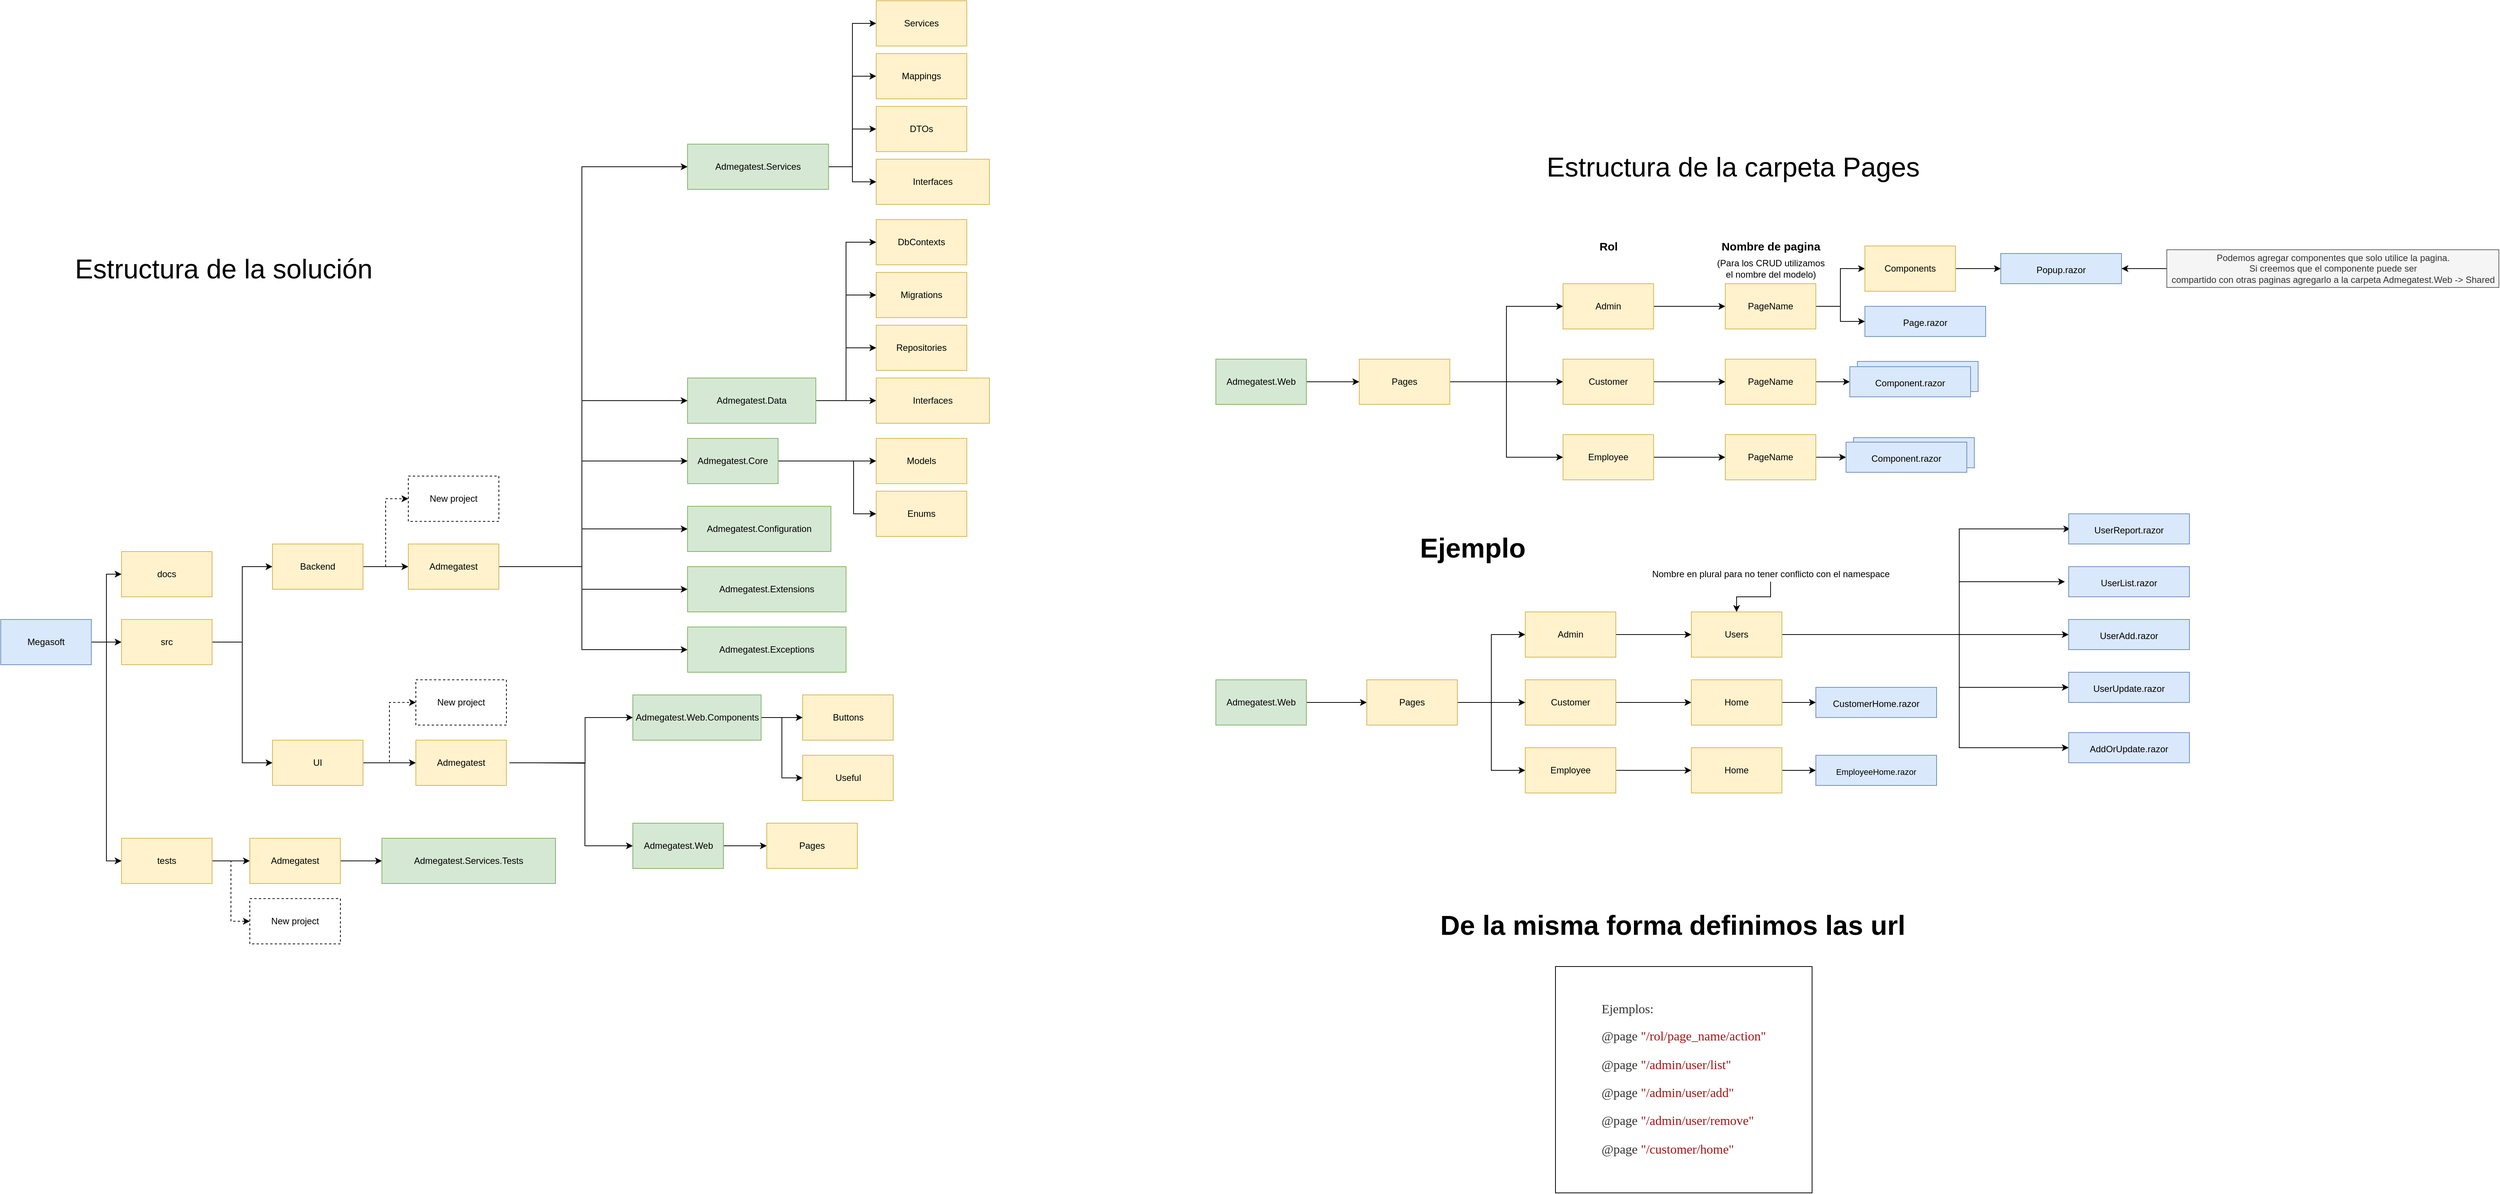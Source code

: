 <mxfile version="16.1.2" type="device"><diagram id="PDCmfziCpAZ-koUjeLh8" name="Page-1"><mxGraphModel dx="1185" dy="-1079" grid="1" gridSize="10" guides="1" tooltips="1" connect="1" arrows="1" fold="1" page="1" pageScale="1" pageWidth="1600" pageHeight="900" math="0" shadow="0"><root><mxCell id="0"/><mxCell id="1" parent="0"/><mxCell id="GVsbk1AVh363MtO-elIE-5" value="&lt;font style=&quot;font-size: 12px&quot;&gt;Popup.razor&lt;/font&gt;" style="whiteSpace=wrap;html=1;fontSize=15;fillColor=#dae8fc;strokeColor=#6c8ebf;" parent="1" vertex="1"><mxGeometry x="3720" y="3015" width="160" height="40" as="geometry"/></mxCell><mxCell id="GVsbk1AVh363MtO-elIE-6" value="&lt;font style=&quot;font-size: 12px&quot;&gt;Page.razor&lt;/font&gt;" style="whiteSpace=wrap;html=1;fontSize=15;fillColor=#dae8fc;strokeColor=#6c8ebf;" parent="1" vertex="1"><mxGeometry x="3540" y="3085" width="160" height="40" as="geometry"/></mxCell><mxCell id="swfH_vW_m71U7Ki1Hbsm-206" style="edgeStyle=orthogonalEdgeStyle;rounded=0;orthogonalLoop=1;jettySize=auto;html=1;" parent="1" source="swfH_vW_m71U7Ki1Hbsm-158" target="swfH_vW_m71U7Ki1Hbsm-205" edge="1"><mxGeometry relative="1" as="geometry"/></mxCell><mxCell id="swfH_vW_m71U7Ki1Hbsm-219" style="edgeStyle=orthogonalEdgeStyle;rounded=0;orthogonalLoop=1;jettySize=auto;html=1;entryX=0;entryY=0.5;entryDx=0;entryDy=0;dashed=1;" parent="1" source="swfH_vW_m71U7Ki1Hbsm-158" target="swfH_vW_m71U7Ki1Hbsm-216" edge="1"><mxGeometry relative="1" as="geometry"/></mxCell><mxCell id="swfH_vW_m71U7Ki1Hbsm-158" value="UI" style="whiteSpace=wrap;html=1;fillColor=#fff2cc;strokeColor=#d6b656;" parent="1" vertex="1"><mxGeometry x="1430" y="3660" width="120" height="60" as="geometry"/></mxCell><mxCell id="swfH_vW_m71U7Ki1Hbsm-159" value="Admegatest.Extensions" style="whiteSpace=wrap;html=1;fillColor=#d5e8d4;strokeColor=#82b366;" parent="1" vertex="1"><mxGeometry x="1980" y="3430" width="210" height="60" as="geometry"/></mxCell><mxCell id="swfH_vW_m71U7Ki1Hbsm-210" style="edgeStyle=orthogonalEdgeStyle;rounded=0;orthogonalLoop=1;jettySize=auto;html=1;entryX=0;entryY=0.5;entryDx=0;entryDy=0;" parent="1" source="swfH_vW_m71U7Ki1Hbsm-161" target="swfH_vW_m71U7Ki1Hbsm-209" edge="1"><mxGeometry relative="1" as="geometry"/></mxCell><mxCell id="swfH_vW_m71U7Ki1Hbsm-220" style="edgeStyle=orthogonalEdgeStyle;rounded=0;orthogonalLoop=1;jettySize=auto;html=1;entryX=0;entryY=0.5;entryDx=0;entryDy=0;dashed=1;" parent="1" source="swfH_vW_m71U7Ki1Hbsm-161" target="swfH_vW_m71U7Ki1Hbsm-217" edge="1"><mxGeometry relative="1" as="geometry"/></mxCell><mxCell id="swfH_vW_m71U7Ki1Hbsm-161" value="tests" style="whiteSpace=wrap;html=1;fillColor=#fff2cc;strokeColor=#d6b656;" parent="1" vertex="1"><mxGeometry x="1230" y="3790" width="120" height="60" as="geometry"/></mxCell><mxCell id="swfH_vW_m71U7Ki1Hbsm-162" value="docs" style="whiteSpace=wrap;html=1;fillColor=#fff2cc;strokeColor=#d6b656;" parent="1" vertex="1"><mxGeometry x="1230" y="3410" width="120" height="60" as="geometry"/></mxCell><mxCell id="swfH_vW_m71U7Ki1Hbsm-163" style="edgeStyle=orthogonalEdgeStyle;rounded=0;orthogonalLoop=1;jettySize=auto;html=1;entryX=0;entryY=0.5;entryDx=0;entryDy=0;" parent="1" source="swfH_vW_m71U7Ki1Hbsm-165" target="swfH_vW_m71U7Ki1Hbsm-193" edge="1"><mxGeometry relative="1" as="geometry"/></mxCell><mxCell id="swfH_vW_m71U7Ki1Hbsm-164" style="edgeStyle=orthogonalEdgeStyle;rounded=0;orthogonalLoop=1;jettySize=auto;html=1;entryX=0;entryY=0.5;entryDx=0;entryDy=0;" parent="1" source="swfH_vW_m71U7Ki1Hbsm-165" target="swfH_vW_m71U7Ki1Hbsm-194" edge="1"><mxGeometry relative="1" as="geometry"><Array as="points"><mxPoint x="2200" y="3290"/><mxPoint x="2200" y="3360"/></Array></mxGeometry></mxCell><mxCell id="swfH_vW_m71U7Ki1Hbsm-165" value="Admegatest.Core" style="whiteSpace=wrap;html=1;fillColor=#d5e8d4;strokeColor=#82b366;" parent="1" vertex="1"><mxGeometry x="1980" y="3260" width="120" height="60" as="geometry"/></mxCell><mxCell id="swfH_vW_m71U7Ki1Hbsm-166" value="Admegatest.Services.Tests" style="whiteSpace=wrap;html=1;fillColor=#d5e8d4;strokeColor=#82b366;" parent="1" vertex="1"><mxGeometry x="1575" y="3790" width="230" height="60" as="geometry"/></mxCell><mxCell id="GVsbk1AVh363MtO-elIE-30" style="edgeStyle=orthogonalEdgeStyle;rounded=0;orthogonalLoop=1;jettySize=auto;html=1;entryX=0;entryY=0.5;entryDx=0;entryDy=0;fontSize=12;" parent="1" source="swfH_vW_m71U7Ki1Hbsm-167" target="GVsbk1AVh363MtO-elIE-29" edge="1"><mxGeometry relative="1" as="geometry"/></mxCell><mxCell id="swfH_vW_m71U7Ki1Hbsm-167" value="Admegatest.Web" style="whiteSpace=wrap;html=1;labelBackgroundColor=none;fillColor=#d5e8d4;strokeColor=#82b366;" parent="1" vertex="1"><mxGeometry x="1907.5" y="3770" width="120" height="60" as="geometry"/></mxCell><mxCell id="swfH_vW_m71U7Ki1Hbsm-168" style="edgeStyle=orthogonalEdgeStyle;rounded=0;orthogonalLoop=1;jettySize=auto;html=1;entryX=0;entryY=0.5;entryDx=0;entryDy=0;" parent="1" source="swfH_vW_m71U7Ki1Hbsm-172" target="swfH_vW_m71U7Ki1Hbsm-174" edge="1"><mxGeometry relative="1" as="geometry"/></mxCell><mxCell id="swfH_vW_m71U7Ki1Hbsm-169" style="edgeStyle=orthogonalEdgeStyle;rounded=0;orthogonalLoop=1;jettySize=auto;html=1;entryX=0;entryY=0.5;entryDx=0;entryDy=0;" parent="1" source="swfH_vW_m71U7Ki1Hbsm-172" target="swfH_vW_m71U7Ki1Hbsm-191" edge="1"><mxGeometry relative="1" as="geometry"/></mxCell><mxCell id="swfH_vW_m71U7Ki1Hbsm-170" style="edgeStyle=orthogonalEdgeStyle;rounded=0;orthogonalLoop=1;jettySize=auto;html=1;entryX=0;entryY=0.5;entryDx=0;entryDy=0;" parent="1" source="swfH_vW_m71U7Ki1Hbsm-172" target="swfH_vW_m71U7Ki1Hbsm-192" edge="1"><mxGeometry relative="1" as="geometry"/></mxCell><mxCell id="swfH_vW_m71U7Ki1Hbsm-171" style="edgeStyle=orthogonalEdgeStyle;rounded=0;orthogonalLoop=1;jettySize=auto;html=1;entryX=0;entryY=0.5;entryDx=0;entryDy=0;" parent="1" source="swfH_vW_m71U7Ki1Hbsm-172" target="swfH_vW_m71U7Ki1Hbsm-173" edge="1"><mxGeometry relative="1" as="geometry"/></mxCell><mxCell id="swfH_vW_m71U7Ki1Hbsm-172" value="Admegatest.Services" style="whiteSpace=wrap;html=1;fillColor=#d5e8d4;strokeColor=#82b366;" parent="1" vertex="1"><mxGeometry x="1980" y="2870" width="186.87" height="60" as="geometry"/></mxCell><mxCell id="swfH_vW_m71U7Ki1Hbsm-173" value="Services" style="whiteSpace=wrap;html=1;labelBackgroundColor=none;fillColor=#fff2cc;strokeColor=#d6b656;" parent="1" vertex="1"><mxGeometry x="2230" y="2680" width="120" height="60" as="geometry"/></mxCell><mxCell id="swfH_vW_m71U7Ki1Hbsm-174" value="Interfaces" style="whiteSpace=wrap;html=1;labelBackgroundColor=none;fillColor=#fff2cc;strokeColor=#d6b656;" parent="1" vertex="1"><mxGeometry x="2230" y="2890" width="150" height="60" as="geometry"/></mxCell><mxCell id="swfH_vW_m71U7Ki1Hbsm-175" style="edgeStyle=orthogonalEdgeStyle;rounded=0;orthogonalLoop=1;jettySize=auto;html=1;entryX=0;entryY=0.5;entryDx=0;entryDy=0;" parent="1" source="swfH_vW_m71U7Ki1Hbsm-179" target="swfH_vW_m71U7Ki1Hbsm-189" edge="1"><mxGeometry relative="1" as="geometry"/></mxCell><mxCell id="swfH_vW_m71U7Ki1Hbsm-176" style="edgeStyle=orthogonalEdgeStyle;rounded=0;orthogonalLoop=1;jettySize=auto;html=1;exitX=1;exitY=0.5;exitDx=0;exitDy=0;" parent="1" source="swfH_vW_m71U7Ki1Hbsm-179" target="swfH_vW_m71U7Ki1Hbsm-181" edge="1"><mxGeometry relative="1" as="geometry"/></mxCell><mxCell id="swfH_vW_m71U7Ki1Hbsm-177" style="edgeStyle=orthogonalEdgeStyle;rounded=0;orthogonalLoop=1;jettySize=auto;html=1;entryX=0;entryY=0.5;entryDx=0;entryDy=0;" parent="1" source="swfH_vW_m71U7Ki1Hbsm-179" target="swfH_vW_m71U7Ki1Hbsm-180" edge="1"><mxGeometry relative="1" as="geometry"><Array as="points"><mxPoint x="2190" y="3210"/><mxPoint x="2190" y="3140"/></Array></mxGeometry></mxCell><mxCell id="swfH_vW_m71U7Ki1Hbsm-178" style="edgeStyle=orthogonalEdgeStyle;rounded=0;orthogonalLoop=1;jettySize=auto;html=1;entryX=0;entryY=0.5;entryDx=0;entryDy=0;" parent="1" source="swfH_vW_m71U7Ki1Hbsm-179" target="swfH_vW_m71U7Ki1Hbsm-190" edge="1"><mxGeometry relative="1" as="geometry"/></mxCell><mxCell id="swfH_vW_m71U7Ki1Hbsm-179" value="Admegatest.Data" style="whiteSpace=wrap;html=1;fillColor=#d5e8d4;strokeColor=#82b366;" parent="1" vertex="1"><mxGeometry x="1980" y="3180" width="170" height="60" as="geometry"/></mxCell><mxCell id="swfH_vW_m71U7Ki1Hbsm-180" value="Repositories" style="whiteSpace=wrap;html=1;labelBackgroundColor=none;fillColor=#fff2cc;strokeColor=#d6b656;" parent="1" vertex="1"><mxGeometry x="2230" y="3110" width="120" height="60" as="geometry"/></mxCell><mxCell id="swfH_vW_m71U7Ki1Hbsm-181" value="Interfaces" style="whiteSpace=wrap;html=1;labelBackgroundColor=none;fillColor=#fff2cc;strokeColor=#d6b656;" parent="1" vertex="1"><mxGeometry x="2230" y="3180" width="150" height="60" as="geometry"/></mxCell><mxCell id="swfH_vW_m71U7Ki1Hbsm-182" style="edgeStyle=orthogonalEdgeStyle;rounded=0;orthogonalLoop=1;jettySize=auto;html=1;" parent="1" source="swfH_vW_m71U7Ki1Hbsm-185" target="swfH_vW_m71U7Ki1Hbsm-188" edge="1"><mxGeometry relative="1" as="geometry"/></mxCell><mxCell id="swfH_vW_m71U7Ki1Hbsm-183" style="edgeStyle=orthogonalEdgeStyle;rounded=0;orthogonalLoop=1;jettySize=auto;html=1;entryX=0;entryY=0.5;entryDx=0;entryDy=0;" parent="1" source="swfH_vW_m71U7Ki1Hbsm-185" target="swfH_vW_m71U7Ki1Hbsm-162" edge="1"><mxGeometry relative="1" as="geometry"/></mxCell><mxCell id="swfH_vW_m71U7Ki1Hbsm-184" style="edgeStyle=orthogonalEdgeStyle;rounded=0;orthogonalLoop=1;jettySize=auto;html=1;entryX=0;entryY=0.5;entryDx=0;entryDy=0;" parent="1" source="swfH_vW_m71U7Ki1Hbsm-185" target="swfH_vW_m71U7Ki1Hbsm-161" edge="1"><mxGeometry relative="1" as="geometry"/></mxCell><mxCell id="swfH_vW_m71U7Ki1Hbsm-185" value="Megasoft" style="whiteSpace=wrap;html=1;labelBackgroundColor=none;fillColor=#dae8fc;strokeColor=#6c8ebf;" parent="1" vertex="1"><mxGeometry x="1070" y="3500" width="120" height="60" as="geometry"/></mxCell><mxCell id="swfH_vW_m71U7Ki1Hbsm-186" style="edgeStyle=orthogonalEdgeStyle;rounded=0;orthogonalLoop=1;jettySize=auto;html=1;entryX=0;entryY=0.5;entryDx=0;entryDy=0;" parent="1" source="swfH_vW_m71U7Ki1Hbsm-188" target="swfH_vW_m71U7Ki1Hbsm-158" edge="1"><mxGeometry relative="1" as="geometry"/></mxCell><mxCell id="swfH_vW_m71U7Ki1Hbsm-187" style="edgeStyle=orthogonalEdgeStyle;rounded=0;orthogonalLoop=1;jettySize=auto;html=1;entryX=0;entryY=0.5;entryDx=0;entryDy=0;" parent="1" source="swfH_vW_m71U7Ki1Hbsm-188" target="swfH_vW_m71U7Ki1Hbsm-202" edge="1"><mxGeometry relative="1" as="geometry"/></mxCell><mxCell id="swfH_vW_m71U7Ki1Hbsm-188" value="src" style="whiteSpace=wrap;html=1;fillColor=#fff2cc;strokeColor=#d6b656;" parent="1" vertex="1"><mxGeometry x="1230" y="3500" width="120" height="60" as="geometry"/></mxCell><mxCell id="swfH_vW_m71U7Ki1Hbsm-189" value="Migrations" style="whiteSpace=wrap;html=1;fillColor=#fff2cc;strokeColor=#d6b656;" parent="1" vertex="1"><mxGeometry x="2230" y="3040" width="120" height="60" as="geometry"/></mxCell><mxCell id="swfH_vW_m71U7Ki1Hbsm-190" value="DbContexts" style="whiteSpace=wrap;html=1;fillColor=#fff2cc;strokeColor=#d6b656;" parent="1" vertex="1"><mxGeometry x="2230" y="2970" width="120" height="60" as="geometry"/></mxCell><mxCell id="swfH_vW_m71U7Ki1Hbsm-191" value="&lt;span&gt;DTOs&lt;/span&gt;" style="whiteSpace=wrap;html=1;fillColor=#fff2cc;strokeColor=#d6b656;" parent="1" vertex="1"><mxGeometry x="2230" y="2820" width="120" height="60" as="geometry"/></mxCell><mxCell id="swfH_vW_m71U7Ki1Hbsm-192" value="&lt;span&gt;Mappings&lt;/span&gt;" style="whiteSpace=wrap;html=1;fillColor=#fff2cc;strokeColor=#d6b656;" parent="1" vertex="1"><mxGeometry x="2230" y="2750" width="120" height="60" as="geometry"/></mxCell><mxCell id="swfH_vW_m71U7Ki1Hbsm-193" value="&lt;span&gt;Models&lt;/span&gt;" style="whiteSpace=wrap;html=1;fillColor=#fff2cc;strokeColor=#d6b656;" parent="1" vertex="1"><mxGeometry x="2230" y="3260" width="120" height="60" as="geometry"/></mxCell><mxCell id="swfH_vW_m71U7Ki1Hbsm-194" value="&lt;span&gt;Enums&lt;/span&gt;" style="whiteSpace=wrap;html=1;fillColor=#fff2cc;strokeColor=#d6b656;" parent="1" vertex="1"><mxGeometry x="2230" y="3330" width="120" height="60" as="geometry"/></mxCell><mxCell id="30ZU7mrTV6rlCsiJZDhu-33" style="edgeStyle=orthogonalEdgeStyle;rounded=0;orthogonalLoop=1;jettySize=auto;html=1;entryX=0;entryY=0.5;entryDx=0;entryDy=0;fontSize=36;" parent="1" source="swfH_vW_m71U7Ki1Hbsm-195" edge="1"><mxGeometry relative="1" as="geometry"><mxPoint x="2132.5" y="3630" as="targetPoint"/></mxGeometry></mxCell><mxCell id="30ZU7mrTV6rlCsiJZDhu-35" style="edgeStyle=orthogonalEdgeStyle;rounded=0;orthogonalLoop=1;jettySize=auto;html=1;entryX=0;entryY=0.5;entryDx=0;entryDy=0;fontSize=36;" parent="1" source="swfH_vW_m71U7Ki1Hbsm-195" target="30ZU7mrTV6rlCsiJZDhu-34" edge="1"><mxGeometry relative="1" as="geometry"/></mxCell><mxCell id="swfH_vW_m71U7Ki1Hbsm-195" value="Admegatest.Web.Components" style="whiteSpace=wrap;html=1;labelBackgroundColor=none;fillColor=#d5e8d4;strokeColor=#82b366;" parent="1" vertex="1"><mxGeometry x="1907.5" y="3600" width="170" height="60" as="geometry"/></mxCell><mxCell id="swfH_vW_m71U7Ki1Hbsm-196" style="edgeStyle=orthogonalEdgeStyle;rounded=0;orthogonalLoop=1;jettySize=auto;html=1;entryX=0;entryY=0.5;entryDx=0;entryDy=0;" parent="1" target="swfH_vW_m71U7Ki1Hbsm-165" edge="1"><mxGeometry relative="1" as="geometry"><mxPoint x="1730" y="3430" as="sourcePoint"/><Array as="points"><mxPoint x="1840" y="3430"/><mxPoint x="1840" y="3290"/></Array></mxGeometry></mxCell><mxCell id="swfH_vW_m71U7Ki1Hbsm-197" style="edgeStyle=orthogonalEdgeStyle;rounded=0;orthogonalLoop=1;jettySize=auto;html=1;entryX=0;entryY=0.5;entryDx=0;entryDy=0;" parent="1" target="swfH_vW_m71U7Ki1Hbsm-203" edge="1"><mxGeometry relative="1" as="geometry"><mxPoint x="1730" y="3430" as="sourcePoint"/><Array as="points"><mxPoint x="1840" y="3430"/><mxPoint x="1840" y="3380"/></Array></mxGeometry></mxCell><mxCell id="swfH_vW_m71U7Ki1Hbsm-198" style="edgeStyle=orthogonalEdgeStyle;rounded=0;orthogonalLoop=1;jettySize=auto;html=1;entryX=0;entryY=0.5;entryDx=0;entryDy=0;" parent="1" target="swfH_vW_m71U7Ki1Hbsm-159" edge="1"><mxGeometry relative="1" as="geometry"><mxPoint x="1740" y="3430" as="sourcePoint"/><Array as="points"><mxPoint x="1840" y="3430"/><mxPoint x="1840" y="3460"/></Array></mxGeometry></mxCell><mxCell id="swfH_vW_m71U7Ki1Hbsm-199" style="edgeStyle=orthogonalEdgeStyle;rounded=0;orthogonalLoop=1;jettySize=auto;html=1;entryX=0;entryY=0.5;entryDx=0;entryDy=0;" parent="1" target="swfH_vW_m71U7Ki1Hbsm-179" edge="1"><mxGeometry relative="1" as="geometry"><mxPoint x="1770" y="3430" as="sourcePoint"/><Array as="points"><mxPoint x="1840" y="3430"/><mxPoint x="1840" y="3210"/></Array></mxGeometry></mxCell><mxCell id="swfH_vW_m71U7Ki1Hbsm-200" style="edgeStyle=orthogonalEdgeStyle;rounded=0;orthogonalLoop=1;jettySize=auto;html=1;entryX=0;entryY=0.5;entryDx=0;entryDy=0;" parent="1" target="swfH_vW_m71U7Ki1Hbsm-204" edge="1"><mxGeometry relative="1" as="geometry"><mxPoint x="1770" y="3430" as="sourcePoint"/><Array as="points"><mxPoint x="1840" y="3430"/><mxPoint x="1840" y="3540"/></Array></mxGeometry></mxCell><mxCell id="swfH_vW_m71U7Ki1Hbsm-201" style="edgeStyle=orthogonalEdgeStyle;rounded=0;orthogonalLoop=1;jettySize=auto;html=1;entryX=0;entryY=0.5;entryDx=0;entryDy=0;" parent="1" target="swfH_vW_m71U7Ki1Hbsm-172" edge="1"><mxGeometry relative="1" as="geometry"><Array as="points"><mxPoint x="1840" y="3430"/><mxPoint x="1840" y="2900"/></Array><mxPoint x="1750" y="3430" as="sourcePoint"/></mxGeometry></mxCell><mxCell id="swfH_vW_m71U7Ki1Hbsm-214" style="edgeStyle=orthogonalEdgeStyle;rounded=0;orthogonalLoop=1;jettySize=auto;html=1;entryX=0;entryY=0.5;entryDx=0;entryDy=0;" parent="1" source="swfH_vW_m71U7Ki1Hbsm-202" target="swfH_vW_m71U7Ki1Hbsm-213" edge="1"><mxGeometry relative="1" as="geometry"/></mxCell><mxCell id="swfH_vW_m71U7Ki1Hbsm-218" style="edgeStyle=orthogonalEdgeStyle;rounded=0;orthogonalLoop=1;jettySize=auto;html=1;entryX=0;entryY=0.5;entryDx=0;entryDy=0;dashed=1;" parent="1" source="swfH_vW_m71U7Ki1Hbsm-202" target="swfH_vW_m71U7Ki1Hbsm-215" edge="1"><mxGeometry relative="1" as="geometry"/></mxCell><mxCell id="swfH_vW_m71U7Ki1Hbsm-202" value="Backend" style="whiteSpace=wrap;html=1;labelBackgroundColor=none;fillColor=#fff2cc;strokeColor=#d6b656;" parent="1" vertex="1"><mxGeometry x="1430" y="3400" width="120" height="60" as="geometry"/></mxCell><mxCell id="swfH_vW_m71U7Ki1Hbsm-203" value="Admegatest.Configuration" style="whiteSpace=wrap;html=1;fillColor=#d5e8d4;strokeColor=#82b366;" parent="1" vertex="1"><mxGeometry x="1980" y="3350" width="190" height="60" as="geometry"/></mxCell><mxCell id="swfH_vW_m71U7Ki1Hbsm-204" value="Admegatest.Exceptions" style="whiteSpace=wrap;html=1;fillColor=#d5e8d4;strokeColor=#82b366;" parent="1" vertex="1"><mxGeometry x="1980" y="3510" width="210" height="60" as="geometry"/></mxCell><mxCell id="swfH_vW_m71U7Ki1Hbsm-207" style="edgeStyle=orthogonalEdgeStyle;rounded=0;orthogonalLoop=1;jettySize=auto;html=1;entryX=0;entryY=0.5;entryDx=0;entryDy=0;" parent="1" target="swfH_vW_m71U7Ki1Hbsm-195" edge="1"><mxGeometry relative="1" as="geometry"><mxPoint x="1780" y="3690.034" as="sourcePoint"/></mxGeometry></mxCell><mxCell id="swfH_vW_m71U7Ki1Hbsm-208" style="edgeStyle=orthogonalEdgeStyle;rounded=0;orthogonalLoop=1;jettySize=auto;html=1;entryX=0;entryY=0.5;entryDx=0;entryDy=0;" parent="1" target="swfH_vW_m71U7Ki1Hbsm-167" edge="1"><mxGeometry relative="1" as="geometry"><mxPoint x="1744" y="3690.034" as="sourcePoint"/><mxPoint x="1911.5" y="3780" as="targetPoint"/><Array as="points"><mxPoint x="1844" y="3690"/><mxPoint x="1844" y="3800"/></Array></mxGeometry></mxCell><mxCell id="swfH_vW_m71U7Ki1Hbsm-205" value="Admegatest" style="whiteSpace=wrap;html=1;fillColor=#fff2cc;strokeColor=#d6b656;" parent="1" vertex="1"><mxGeometry x="1620" y="3660" width="120" height="60" as="geometry"/></mxCell><mxCell id="swfH_vW_m71U7Ki1Hbsm-211" style="edgeStyle=orthogonalEdgeStyle;rounded=0;orthogonalLoop=1;jettySize=auto;html=1;entryX=0;entryY=0.5;entryDx=0;entryDy=0;" parent="1" source="swfH_vW_m71U7Ki1Hbsm-209" target="swfH_vW_m71U7Ki1Hbsm-166" edge="1"><mxGeometry relative="1" as="geometry"/></mxCell><mxCell id="swfH_vW_m71U7Ki1Hbsm-209" value="Admegatest" style="whiteSpace=wrap;html=1;fillColor=#fff2cc;strokeColor=#d6b656;" parent="1" vertex="1"><mxGeometry x="1400" y="3790" width="120" height="60" as="geometry"/></mxCell><mxCell id="swfH_vW_m71U7Ki1Hbsm-213" value="Admegatest" style="whiteSpace=wrap;html=1;fillColor=#fff2cc;strokeColor=#d6b656;" parent="1" vertex="1"><mxGeometry x="1610" y="3400" width="120" height="60" as="geometry"/></mxCell><mxCell id="swfH_vW_m71U7Ki1Hbsm-215" value="New project" style="whiteSpace=wrap;html=1;dashed=1;" parent="1" vertex="1"><mxGeometry x="1610" y="3310" width="120" height="60" as="geometry"/></mxCell><mxCell id="swfH_vW_m71U7Ki1Hbsm-216" value="New project" style="whiteSpace=wrap;html=1;dashed=1;" parent="1" vertex="1"><mxGeometry x="1620" y="3580" width="120" height="60" as="geometry"/></mxCell><mxCell id="swfH_vW_m71U7Ki1Hbsm-217" value="New project" style="whiteSpace=wrap;html=1;dashed=1;" parent="1" vertex="1"><mxGeometry x="1400" y="3870" width="120" height="60" as="geometry"/></mxCell><mxCell id="30ZU7mrTV6rlCsiJZDhu-27" value="Estructura de la solución" style="text;html=1;align=center;verticalAlign=middle;resizable=0;points=[];autosize=1;strokeColor=none;fillColor=none;fontSize=36;" parent="1" vertex="1"><mxGeometry x="1160" y="3010" width="410" height="50" as="geometry"/></mxCell><mxCell id="30ZU7mrTV6rlCsiJZDhu-32" value="Buttons" style="whiteSpace=wrap;html=1;fillColor=#fff2cc;strokeColor=#d6b656;" parent="1" vertex="1"><mxGeometry x="2132.5" y="3600" width="120" height="60" as="geometry"/></mxCell><mxCell id="30ZU7mrTV6rlCsiJZDhu-34" value="Useful" style="whiteSpace=wrap;html=1;fillColor=#fff2cc;strokeColor=#d6b656;" parent="1" vertex="1"><mxGeometry x="2132.5" y="3680" width="120" height="60" as="geometry"/></mxCell><mxCell id="4Zlw2hUO1Mgm-64rs-y5-1" value="Estructura de la carpeta Pages" style="text;html=1;align=center;verticalAlign=middle;resizable=0;points=[];autosize=1;strokeColor=none;fillColor=none;fontSize=36;" parent="1" vertex="1"><mxGeometry x="3110" y="2875" width="510" height="50" as="geometry"/></mxCell><mxCell id="GVsbk1AVh363MtO-elIE-19" style="edgeStyle=orthogonalEdgeStyle;rounded=0;orthogonalLoop=1;jettySize=auto;html=1;entryX=0;entryY=0.5;entryDx=0;entryDy=0;fontSize=12;" parent="1" source="4Zlw2hUO1Mgm-64rs-y5-2" target="4Zlw2hUO1Mgm-64rs-y5-5" edge="1"><mxGeometry relative="1" as="geometry"/></mxCell><mxCell id="4Zlw2hUO1Mgm-64rs-y5-2" value="Admin" style="rounded=0;whiteSpace=wrap;html=1;fillColor=#fff2cc;strokeColor=#d6b656;" parent="1" vertex="1"><mxGeometry x="3140" y="3055" width="120" height="60" as="geometry"/></mxCell><mxCell id="GVsbk1AVh363MtO-elIE-20" style="edgeStyle=orthogonalEdgeStyle;rounded=0;orthogonalLoop=1;jettySize=auto;html=1;entryX=0;entryY=0.5;entryDx=0;entryDy=0;fontSize=12;" parent="1" source="4Zlw2hUO1Mgm-64rs-y5-3" target="4Zlw2hUO1Mgm-64rs-y5-6" edge="1"><mxGeometry relative="1" as="geometry"/></mxCell><mxCell id="4Zlw2hUO1Mgm-64rs-y5-3" value="Customer" style="rounded=0;whiteSpace=wrap;html=1;fillColor=#fff2cc;strokeColor=#d6b656;" parent="1" vertex="1"><mxGeometry x="3140" y="3155" width="120" height="60" as="geometry"/></mxCell><mxCell id="GVsbk1AVh363MtO-elIE-21" style="edgeStyle=orthogonalEdgeStyle;rounded=0;orthogonalLoop=1;jettySize=auto;html=1;fontSize=12;" parent="1" source="4Zlw2hUO1Mgm-64rs-y5-4" target="4Zlw2hUO1Mgm-64rs-y5-7" edge="1"><mxGeometry relative="1" as="geometry"/></mxCell><mxCell id="4Zlw2hUO1Mgm-64rs-y5-4" value="Employee" style="rounded=0;whiteSpace=wrap;html=1;fillColor=#fff2cc;strokeColor=#d6b656;" parent="1" vertex="1"><mxGeometry x="3140" y="3255" width="120" height="60" as="geometry"/></mxCell><mxCell id="GVsbk1AVh363MtO-elIE-23" style="edgeStyle=orthogonalEdgeStyle;rounded=0;orthogonalLoop=1;jettySize=auto;html=1;fontSize=12;" parent="1" source="4Zlw2hUO1Mgm-64rs-y5-5" target="GVsbk1AVh363MtO-elIE-6" edge="1"><mxGeometry relative="1" as="geometry"/></mxCell><mxCell id="GVsbk1AVh363MtO-elIE-27" style="edgeStyle=orthogonalEdgeStyle;rounded=0;orthogonalLoop=1;jettySize=auto;html=1;entryX=0;entryY=0.5;entryDx=0;entryDy=0;fontSize=12;" parent="1" source="4Zlw2hUO1Mgm-64rs-y5-5" target="GVsbk1AVh363MtO-elIE-26" edge="1"><mxGeometry relative="1" as="geometry"/></mxCell><mxCell id="4Zlw2hUO1Mgm-64rs-y5-5" value="PageName" style="rounded=0;whiteSpace=wrap;html=1;fillColor=#fff2cc;strokeColor=#d6b656;" parent="1" vertex="1"><mxGeometry x="3355" y="3055" width="120" height="60" as="geometry"/></mxCell><mxCell id="GVsbk1AVh363MtO-elIE-24" style="edgeStyle=orthogonalEdgeStyle;rounded=0;orthogonalLoop=1;jettySize=auto;html=1;exitX=1;exitY=0.5;exitDx=0;exitDy=0;entryX=0;entryY=0.5;entryDx=0;entryDy=0;fontSize=12;" parent="1" source="4Zlw2hUO1Mgm-64rs-y5-6" target="GVsbk1AVh363MtO-elIE-8" edge="1"><mxGeometry relative="1" as="geometry"/></mxCell><mxCell id="4Zlw2hUO1Mgm-64rs-y5-6" value="PageName" style="rounded=0;whiteSpace=wrap;html=1;fillColor=#fff2cc;strokeColor=#d6b656;" parent="1" vertex="1"><mxGeometry x="3355" y="3155" width="120" height="60" as="geometry"/></mxCell><mxCell id="GVsbk1AVh363MtO-elIE-25" style="edgeStyle=orthogonalEdgeStyle;rounded=0;orthogonalLoop=1;jettySize=auto;html=1;entryX=0;entryY=0.5;entryDx=0;entryDy=0;fontSize=12;" parent="1" source="4Zlw2hUO1Mgm-64rs-y5-7" target="GVsbk1AVh363MtO-elIE-10" edge="1"><mxGeometry relative="1" as="geometry"/></mxCell><mxCell id="4Zlw2hUO1Mgm-64rs-y5-7" value="PageName" style="rounded=0;whiteSpace=wrap;html=1;fillColor=#fff2cc;strokeColor=#d6b656;" parent="1" vertex="1"><mxGeometry x="3355" y="3255" width="120" height="60" as="geometry"/></mxCell><mxCell id="GVsbk1AVh363MtO-elIE-16" style="edgeStyle=orthogonalEdgeStyle;rounded=0;orthogonalLoop=1;jettySize=auto;html=1;entryX=0;entryY=0.5;entryDx=0;entryDy=0;fontSize=12;" parent="1" source="4Zlw2hUO1Mgm-64rs-y5-8" target="4Zlw2hUO1Mgm-64rs-y5-2" edge="1"><mxGeometry relative="1" as="geometry"/></mxCell><mxCell id="GVsbk1AVh363MtO-elIE-17" style="edgeStyle=orthogonalEdgeStyle;rounded=0;orthogonalLoop=1;jettySize=auto;html=1;fontSize=12;" parent="1" source="4Zlw2hUO1Mgm-64rs-y5-8" target="4Zlw2hUO1Mgm-64rs-y5-3" edge="1"><mxGeometry relative="1" as="geometry"/></mxCell><mxCell id="GVsbk1AVh363MtO-elIE-18" style="edgeStyle=orthogonalEdgeStyle;rounded=0;orthogonalLoop=1;jettySize=auto;html=1;entryX=0;entryY=0.5;entryDx=0;entryDy=0;fontSize=12;" parent="1" source="4Zlw2hUO1Mgm-64rs-y5-8" target="4Zlw2hUO1Mgm-64rs-y5-4" edge="1"><mxGeometry relative="1" as="geometry"/></mxCell><mxCell id="4Zlw2hUO1Mgm-64rs-y5-8" value="Pages" style="rounded=0;whiteSpace=wrap;html=1;fillColor=#fff2cc;strokeColor=#d6b656;" parent="1" vertex="1"><mxGeometry x="2870" y="3155" width="120" height="60" as="geometry"/></mxCell><mxCell id="4Zlw2hUO1Mgm-64rs-y5-14" style="edgeStyle=orthogonalEdgeStyle;rounded=0;orthogonalLoop=1;jettySize=auto;html=1;entryX=0;entryY=0.5;entryDx=0;entryDy=0;" parent="1" source="4Zlw2hUO1Mgm-64rs-y5-13" target="4Zlw2hUO1Mgm-64rs-y5-8" edge="1"><mxGeometry relative="1" as="geometry"/></mxCell><mxCell id="4Zlw2hUO1Mgm-64rs-y5-13" value="Admegatest.Web" style="whiteSpace=wrap;html=1;labelBackgroundColor=none;fillColor=#d5e8d4;strokeColor=#82b366;" parent="1" vertex="1"><mxGeometry x="2680" y="3155" width="120" height="60" as="geometry"/></mxCell><mxCell id="4Zlw2hUO1Mgm-64rs-y5-15" value="Rol" style="text;html=1;align=center;verticalAlign=middle;resizable=0;points=[];autosize=1;strokeColor=none;fillColor=none;fontStyle=1;fontSize=15;" parent="1" vertex="1"><mxGeometry x="3180" y="2995" width="40" height="20" as="geometry"/></mxCell><mxCell id="4Zlw2hUO1Mgm-64rs-y5-17" value="Nombre de pagina" style="text;html=1;align=center;verticalAlign=middle;resizable=0;points=[];autosize=1;strokeColor=none;fillColor=none;fontStyle=1;fontSize=15;" parent="1" vertex="1"><mxGeometry x="3340" y="2995" width="150" height="20" as="geometry"/></mxCell><mxCell id="4Zlw2hUO1Mgm-64rs-y5-19" value="&lt;b&gt;Ejemplo&lt;/b&gt;" style="text;html=1;align=center;verticalAlign=middle;resizable=0;points=[];autosize=1;strokeColor=none;fillColor=none;fontSize=36;" parent="1" vertex="1"><mxGeometry x="2940" y="3380" width="160" height="50" as="geometry"/></mxCell><mxCell id="4Zlw2hUO1Mgm-64rs-y5-22" style="edgeStyle=orthogonalEdgeStyle;rounded=0;orthogonalLoop=1;jettySize=auto;html=1;entryX=0;entryY=0.5;entryDx=0;entryDy=0;fontSize=15;" parent="1" source="4Zlw2hUO1Mgm-64rs-y5-20" target="4Zlw2hUO1Mgm-64rs-y5-21" edge="1"><mxGeometry relative="1" as="geometry"/></mxCell><mxCell id="4Zlw2hUO1Mgm-64rs-y5-20" value="Admegatest.Web" style="whiteSpace=wrap;html=1;labelBackgroundColor=none;fillColor=#d5e8d4;strokeColor=#82b366;" parent="1" vertex="1"><mxGeometry x="2680" y="3580" width="120" height="60" as="geometry"/></mxCell><mxCell id="4Zlw2hUO1Mgm-64rs-y5-24" style="edgeStyle=orthogonalEdgeStyle;rounded=0;orthogonalLoop=1;jettySize=auto;html=1;entryX=0;entryY=0.5;entryDx=0;entryDy=0;fontSize=15;" parent="1" source="4Zlw2hUO1Mgm-64rs-y5-21" target="4Zlw2hUO1Mgm-64rs-y5-23" edge="1"><mxGeometry relative="1" as="geometry"/></mxCell><mxCell id="4Zlw2hUO1Mgm-64rs-y5-32" style="edgeStyle=orthogonalEdgeStyle;rounded=0;orthogonalLoop=1;jettySize=auto;html=1;fontSize=15;" parent="1" source="4Zlw2hUO1Mgm-64rs-y5-21" target="4Zlw2hUO1Mgm-64rs-y5-31" edge="1"><mxGeometry relative="1" as="geometry"/></mxCell><mxCell id="4Zlw2hUO1Mgm-64rs-y5-36" style="edgeStyle=orthogonalEdgeStyle;rounded=0;orthogonalLoop=1;jettySize=auto;html=1;entryX=0;entryY=0.5;entryDx=0;entryDy=0;fontSize=15;" parent="1" source="4Zlw2hUO1Mgm-64rs-y5-21" target="4Zlw2hUO1Mgm-64rs-y5-35" edge="1"><mxGeometry relative="1" as="geometry"/></mxCell><mxCell id="4Zlw2hUO1Mgm-64rs-y5-21" value="Pages" style="rounded=0;whiteSpace=wrap;html=1;fillColor=#fff2cc;strokeColor=#d6b656;" parent="1" vertex="1"><mxGeometry x="2880" y="3580" width="120" height="60" as="geometry"/></mxCell><mxCell id="4Zlw2hUO1Mgm-64rs-y5-26" style="edgeStyle=orthogonalEdgeStyle;rounded=0;orthogonalLoop=1;jettySize=auto;html=1;entryX=0;entryY=0.5;entryDx=0;entryDy=0;fontSize=15;" parent="1" source="4Zlw2hUO1Mgm-64rs-y5-23" target="4Zlw2hUO1Mgm-64rs-y5-25" edge="1"><mxGeometry relative="1" as="geometry"/></mxCell><mxCell id="4Zlw2hUO1Mgm-64rs-y5-23" value="Admin" style="rounded=0;whiteSpace=wrap;html=1;fillColor=#fff2cc;strokeColor=#d6b656;" parent="1" vertex="1"><mxGeometry x="3090" y="3490" width="120" height="60" as="geometry"/></mxCell><mxCell id="4Zlw2hUO1Mgm-64rs-y5-47" style="edgeStyle=orthogonalEdgeStyle;rounded=0;orthogonalLoop=1;jettySize=auto;html=1;fontSize=12;" parent="1" edge="1"><mxGeometry relative="1" as="geometry"><mxPoint x="3520" y="3520" as="sourcePoint"/><mxPoint x="3810" y="3520" as="targetPoint"/></mxGeometry></mxCell><mxCell id="4Zlw2hUO1Mgm-64rs-y5-49" style="edgeStyle=orthogonalEdgeStyle;rounded=0;orthogonalLoop=1;jettySize=auto;html=1;entryX=0;entryY=0.5;entryDx=0;entryDy=0;fontSize=12;" parent="1" edge="1"><mxGeometry relative="1" as="geometry"><mxPoint x="3522" y="3520" as="sourcePoint"/><mxPoint x="3812" y="3380" as="targetPoint"/><Array as="points"><mxPoint x="3665" y="3520"/><mxPoint x="3665" y="3380"/></Array></mxGeometry></mxCell><mxCell id="4Zlw2hUO1Mgm-64rs-y5-69" style="edgeStyle=orthogonalEdgeStyle;rounded=0;orthogonalLoop=1;jettySize=auto;html=1;fontSize=17;exitX=1;exitY=0.5;exitDx=0;exitDy=0;entryX=0;entryY=0.5;entryDx=0;entryDy=0;" parent="1" target="4Zlw2hUO1Mgm-64rs-y5-70" edge="1"><mxGeometry relative="1" as="geometry"><mxPoint x="3435" y="3520" as="sourcePoint"/><mxPoint x="3815" y="3670" as="targetPoint"/><Array as="points"><mxPoint x="3665" y="3520"/><mxPoint x="3665" y="3670"/></Array></mxGeometry></mxCell><mxCell id="GVsbk1AVh363MtO-elIE-1" style="edgeStyle=orthogonalEdgeStyle;rounded=0;orthogonalLoop=1;jettySize=auto;html=1;entryX=0;entryY=0.5;entryDx=0;entryDy=0;" parent="1" edge="1"><mxGeometry relative="1" as="geometry"><mxPoint x="3425" y="3520.034" as="sourcePoint"/><mxPoint x="3805" y="3450" as="targetPoint"/><Array as="points"><mxPoint x="3665" y="3520"/><mxPoint x="3665" y="3450"/></Array></mxGeometry></mxCell><mxCell id="GVsbk1AVh363MtO-elIE-3" style="edgeStyle=orthogonalEdgeStyle;rounded=0;orthogonalLoop=1;jettySize=auto;html=1;entryX=0;entryY=0.5;entryDx=0;entryDy=0;" parent="1" target="4Zlw2hUO1Mgm-64rs-y5-55" edge="1"><mxGeometry relative="1" as="geometry"><mxPoint x="3435" y="3520" as="sourcePoint"/><mxPoint x="3815" y="3590" as="targetPoint"/><Array as="points"><mxPoint x="3665" y="3520"/><mxPoint x="3665" y="3590"/></Array></mxGeometry></mxCell><mxCell id="4Zlw2hUO1Mgm-64rs-y5-25" value="Users" style="rounded=0;whiteSpace=wrap;html=1;fillColor=#fff2cc;strokeColor=#d6b656;" parent="1" vertex="1"><mxGeometry x="3310" y="3490" width="120" height="60" as="geometry"/></mxCell><mxCell id="4Zlw2hUO1Mgm-64rs-y5-34" style="edgeStyle=orthogonalEdgeStyle;rounded=0;orthogonalLoop=1;jettySize=auto;html=1;entryX=0;entryY=0.5;entryDx=0;entryDy=0;fontSize=15;" parent="1" source="4Zlw2hUO1Mgm-64rs-y5-31" target="4Zlw2hUO1Mgm-64rs-y5-33" edge="1"><mxGeometry relative="1" as="geometry"/></mxCell><mxCell id="4Zlw2hUO1Mgm-64rs-y5-31" value="Customer" style="rounded=0;whiteSpace=wrap;html=1;fillColor=#fff2cc;strokeColor=#d6b656;" parent="1" vertex="1"><mxGeometry x="3090" y="3580" width="120" height="60" as="geometry"/></mxCell><mxCell id="4Zlw2hUO1Mgm-64rs-y5-40" style="edgeStyle=orthogonalEdgeStyle;rounded=0;orthogonalLoop=1;jettySize=auto;html=1;entryX=0;entryY=0.5;entryDx=0;entryDy=0;fontSize=15;" parent="1" source="4Zlw2hUO1Mgm-64rs-y5-33" target="4Zlw2hUO1Mgm-64rs-y5-39" edge="1"><mxGeometry relative="1" as="geometry"/></mxCell><mxCell id="4Zlw2hUO1Mgm-64rs-y5-33" value="Home" style="rounded=0;whiteSpace=wrap;html=1;fillColor=#fff2cc;strokeColor=#d6b656;" parent="1" vertex="1"><mxGeometry x="3310" y="3580" width="120" height="60" as="geometry"/></mxCell><mxCell id="4Zlw2hUO1Mgm-64rs-y5-38" style="edgeStyle=orthogonalEdgeStyle;rounded=0;orthogonalLoop=1;jettySize=auto;html=1;fontSize=15;" parent="1" source="4Zlw2hUO1Mgm-64rs-y5-35" target="4Zlw2hUO1Mgm-64rs-y5-37" edge="1"><mxGeometry relative="1" as="geometry"/></mxCell><mxCell id="4Zlw2hUO1Mgm-64rs-y5-35" value="Employee" style="rounded=0;whiteSpace=wrap;html=1;fillColor=#fff2cc;strokeColor=#d6b656;" parent="1" vertex="1"><mxGeometry x="3090" y="3670" width="120" height="60" as="geometry"/></mxCell><mxCell id="4Zlw2hUO1Mgm-64rs-y5-42" style="edgeStyle=orthogonalEdgeStyle;rounded=0;orthogonalLoop=1;jettySize=auto;html=1;entryX=0;entryY=0.5;entryDx=0;entryDy=0;fontSize=12;" parent="1" source="4Zlw2hUO1Mgm-64rs-y5-37" target="4Zlw2hUO1Mgm-64rs-y5-41" edge="1"><mxGeometry relative="1" as="geometry"/></mxCell><mxCell id="4Zlw2hUO1Mgm-64rs-y5-37" value="Home" style="rounded=0;whiteSpace=wrap;html=1;fillColor=#fff2cc;strokeColor=#d6b656;" parent="1" vertex="1"><mxGeometry x="3310" y="3670" width="120" height="60" as="geometry"/></mxCell><mxCell id="4Zlw2hUO1Mgm-64rs-y5-39" value="&lt;font style=&quot;font-size: 12px&quot;&gt;CustomerHome.razor&lt;/font&gt;" style="whiteSpace=wrap;html=1;fontSize=15;fillColor=#dae8fc;strokeColor=#6c8ebf;" parent="1" vertex="1"><mxGeometry x="3475" y="3590" width="160" height="40" as="geometry"/></mxCell><mxCell id="4Zlw2hUO1Mgm-64rs-y5-41" value="&lt;font style=&quot;font-size: 11px&quot;&gt;EmployeeHome.razor&lt;/font&gt;" style="whiteSpace=wrap;html=1;fontSize=15;fillColor=#dae8fc;strokeColor=#6c8ebf;" parent="1" vertex="1"><mxGeometry x="3475" y="3680" width="160" height="40" as="geometry"/></mxCell><mxCell id="4Zlw2hUO1Mgm-64rs-y5-52" value="&lt;font style=&quot;font-size: 12px&quot;&gt;UserReport.razor&lt;/font&gt;" style="whiteSpace=wrap;html=1;fontSize=15;fillColor=#dae8fc;strokeColor=#6c8ebf;" parent="1" vertex="1"><mxGeometry x="3810" y="3360" width="160" height="40" as="geometry"/></mxCell><mxCell id="4Zlw2hUO1Mgm-64rs-y5-53" value="&lt;font style=&quot;font-size: 12px&quot;&gt;UserList.razor&lt;/font&gt;" style="whiteSpace=wrap;html=1;fontSize=15;fillColor=#dae8fc;strokeColor=#6c8ebf;" parent="1" vertex="1"><mxGeometry x="3810" y="3430" width="160" height="40" as="geometry"/></mxCell><mxCell id="4Zlw2hUO1Mgm-64rs-y5-54" value="&lt;font style=&quot;font-size: 12px&quot;&gt;UserAdd.razor&lt;/font&gt;" style="whiteSpace=wrap;html=1;fontSize=15;fillColor=#dae8fc;strokeColor=#6c8ebf;" parent="1" vertex="1"><mxGeometry x="3810" y="3500" width="160" height="40" as="geometry"/></mxCell><mxCell id="4Zlw2hUO1Mgm-64rs-y5-55" value="&lt;font style=&quot;font-size: 12px&quot;&gt;UserUpdate.razor&lt;/font&gt;" style="whiteSpace=wrap;html=1;fontSize=15;fillColor=#dae8fc;strokeColor=#6c8ebf;" parent="1" vertex="1"><mxGeometry x="3810" y="3570" width="160" height="40" as="geometry"/></mxCell><mxCell id="4Zlw2hUO1Mgm-64rs-y5-63" value="&lt;b&gt;De la misma forma definimos las url&lt;/b&gt;" style="text;html=1;align=center;verticalAlign=middle;resizable=0;points=[];autosize=1;strokeColor=none;fillColor=none;fontSize=36;" parent="1" vertex="1"><mxGeometry x="2970" y="3880" width="630" height="50" as="geometry"/></mxCell><mxCell id="4Zlw2hUO1Mgm-64rs-y5-66" value="&lt;p class=&quot;MsoNormal&quot; style=&quot;color: rgb(51 , 51 , 51) ; text-align: left ; line-height: 0&quot;&gt;&lt;span style=&quot;line-height: 18.19px ; font-family: &amp;#34;cascadia mono&amp;#34;&quot;&gt;Ejemplos:&lt;/span&gt;&lt;/p&gt;&lt;p class=&quot;MsoNormal&quot; style=&quot;color: rgb(51 , 51 , 51) ; text-align: left&quot;&gt;&lt;span lang=&quot;EN-US&quot; style=&quot;line-height: 18.19px ; font-family: &amp;#34;cascadia mono&amp;#34;&quot;&gt;@page&amp;nbsp;&lt;/span&gt;&lt;span lang=&quot;EN-US&quot; style=&quot;line-height: 18.19px ; font-family: &amp;#34;cascadia mono&amp;#34; ; color: rgb(163 , 21 , 21)&quot;&gt;&quot;/rol/page_name/action&quot;&lt;/span&gt;&lt;/p&gt;&lt;p class=&quot;MsoNormal&quot; style=&quot;color: rgb(51 , 51 , 51) ; text-align: left&quot;&gt;&lt;span lang=&quot;EN-US&quot; style=&quot;line-height: 18.19px ; font-family: &amp;#34;cascadia mono&amp;#34;&quot;&gt;@page&amp;nbsp;&lt;/span&gt;&lt;span lang=&quot;EN-US&quot; style=&quot;line-height: 18.19px ; font-family: &amp;#34;cascadia mono&amp;#34; ; color: rgb(163 , 21 , 21)&quot;&gt;&quot;/admin/user/list&quot;&lt;/span&gt;&lt;/p&gt;&lt;p class=&quot;MsoNormal&quot; style=&quot;color: rgb(51 , 51 , 51) ; text-align: left&quot;&gt;&lt;span lang=&quot;EN-US&quot; style=&quot;line-height: 18.19px ; font-family: &amp;#34;cascadia mono&amp;#34;&quot;&gt;@page&amp;nbsp;&lt;/span&gt;&lt;span lang=&quot;EN-US&quot; style=&quot;line-height: 18.19px ; font-family: &amp;#34;cascadia mono&amp;#34; ; color: rgb(163 , 21 , 21)&quot;&gt;&quot;/admin/user/add&quot;&lt;/span&gt;&lt;/p&gt;&lt;p class=&quot;MsoNormal&quot; style=&quot;color: rgb(51 , 51 , 51) ; text-align: left&quot;&gt;&lt;span lang=&quot;EN-US&quot; style=&quot;line-height: 18.19px ; font-family: &amp;#34;cascadia mono&amp;#34;&quot;&gt;@page&amp;nbsp;&lt;/span&gt;&lt;span lang=&quot;EN-US&quot; style=&quot;line-height: 18.19px ; font-family: &amp;#34;cascadia mono&amp;#34; ; color: rgb(163 , 21 , 21)&quot;&gt;&quot;/admin/user/remove&quot;&lt;/span&gt;&lt;/p&gt;&lt;p class=&quot;MsoNormal&quot; style=&quot;color: rgb(51 , 51 , 51) ; text-align: left&quot;&gt;&lt;span lang=&quot;EN-US&quot; style=&quot;line-height: 18.19px ; font-family: &amp;#34;cascadia mono&amp;#34; ; color: rgb(163 , 21 , 21)&quot;&gt;&lt;span lang=&quot;EN-US&quot; style=&quot;color: rgb(51 , 51 , 51) ; line-height: 18.19px&quot;&gt;@page&amp;nbsp;&lt;/span&gt;&lt;span lang=&quot;EN-US&quot; style=&quot;line-height: 18.19px&quot;&gt;&quot;/customer/home&quot;&lt;/span&gt;&lt;br&gt;&lt;/span&gt;&lt;/p&gt;" style="whiteSpace=wrap;html=1;fontSize=17;" parent="1" vertex="1"><mxGeometry x="3130" y="3960" width="340" height="300" as="geometry"/></mxCell><mxCell id="4Zlw2hUO1Mgm-64rs-y5-67" value="(Para los CRUD utilizamos&lt;br&gt;el nombre del modelo)" style="text;html=1;align=center;verticalAlign=middle;resizable=0;points=[];autosize=1;strokeColor=none;fillColor=none;fontSize=12;" parent="1" vertex="1"><mxGeometry x="3335" y="3020" width="160" height="30" as="geometry"/></mxCell><mxCell id="4Zlw2hUO1Mgm-64rs-y5-70" value="&lt;font style=&quot;font-size: 12px&quot;&gt;AddOrUpdate.razor&lt;/font&gt;" style="whiteSpace=wrap;html=1;fontSize=15;fillColor=#dae8fc;strokeColor=#6c8ebf;" parent="1" vertex="1"><mxGeometry x="3810" y="3650" width="160" height="40" as="geometry"/></mxCell><mxCell id="GVsbk1AVh363MtO-elIE-7" value="" style="whiteSpace=wrap;html=1;fontSize=15;fillColor=#dae8fc;strokeColor=#6c8ebf;" parent="1" vertex="1"><mxGeometry x="3530" y="3158" width="160" height="40" as="geometry"/></mxCell><mxCell id="GVsbk1AVh363MtO-elIE-8" value="&lt;font style=&quot;font-size: 12px&quot;&gt;Component.razor&lt;/font&gt;" style="whiteSpace=wrap;html=1;fontSize=15;fillColor=#dae8fc;strokeColor=#6c8ebf;" parent="1" vertex="1"><mxGeometry x="3520" y="3165" width="160" height="40" as="geometry"/></mxCell><mxCell id="GVsbk1AVh363MtO-elIE-9" value="" style="whiteSpace=wrap;html=1;fontSize=15;fillColor=#dae8fc;strokeColor=#6c8ebf;" parent="1" vertex="1"><mxGeometry x="3525" y="3259" width="160" height="40" as="geometry"/></mxCell><mxCell id="GVsbk1AVh363MtO-elIE-10" value="&lt;font style=&quot;font-size: 12px&quot;&gt;Component.razor&lt;/font&gt;" style="whiteSpace=wrap;html=1;fontSize=15;fillColor=#dae8fc;strokeColor=#6c8ebf;" parent="1" vertex="1"><mxGeometry x="3515" y="3265" width="160" height="40" as="geometry"/></mxCell><mxCell id="GVsbk1AVh363MtO-elIE-15" style="edgeStyle=orthogonalEdgeStyle;rounded=0;orthogonalLoop=1;jettySize=auto;html=1;entryX=1;entryY=0.5;entryDx=0;entryDy=0;fontSize=12;" parent="1" source="GVsbk1AVh363MtO-elIE-14" target="GVsbk1AVh363MtO-elIE-5" edge="1"><mxGeometry relative="1" as="geometry"/></mxCell><mxCell id="GVsbk1AVh363MtO-elIE-14" value="&lt;div&gt;Podemos agregar&amp;nbsp;&lt;span&gt;componentes que solo utilice la pagina.&lt;/span&gt;&lt;/div&gt;&lt;div&gt;&lt;span&gt;Si creemos que el componente puede ser&lt;/span&gt;&lt;br&gt;&lt;/div&gt;&lt;div&gt;compartido con otras paginas agregarlo a la carpeta Admegatest.Web -&amp;gt; Shared&lt;/div&gt;" style="text;html=1;align=center;verticalAlign=middle;resizable=0;points=[];autosize=1;fontSize=12;fillColor=#f5f5f5;fontColor=#333333;strokeColor=#666666;" parent="1" vertex="1"><mxGeometry x="3940" y="3010" width="440" height="50" as="geometry"/></mxCell><mxCell id="GVsbk1AVh363MtO-elIE-28" style="edgeStyle=orthogonalEdgeStyle;rounded=0;orthogonalLoop=1;jettySize=auto;html=1;entryX=0;entryY=0.5;entryDx=0;entryDy=0;fontSize=12;" parent="1" source="GVsbk1AVh363MtO-elIE-26" target="GVsbk1AVh363MtO-elIE-5" edge="1"><mxGeometry relative="1" as="geometry"/></mxCell><mxCell id="GVsbk1AVh363MtO-elIE-26" value="Components" style="rounded=0;whiteSpace=wrap;html=1;fillColor=#fff2cc;strokeColor=#d6b656;" parent="1" vertex="1"><mxGeometry x="3540" y="3005" width="120" height="60" as="geometry"/></mxCell><mxCell id="GVsbk1AVh363MtO-elIE-29" value="Pages" style="whiteSpace=wrap;html=1;fillColor=#fff2cc;strokeColor=#d6b656;" parent="1" vertex="1"><mxGeometry x="2085" y="3770" width="120" height="60" as="geometry"/></mxCell><mxCell id="E0R9x98Hwg6cnoKXG87c-2" style="edgeStyle=orthogonalEdgeStyle;rounded=0;orthogonalLoop=1;jettySize=auto;html=1;entryX=0.5;entryY=0;entryDx=0;entryDy=0;" edge="1" parent="1" source="E0R9x98Hwg6cnoKXG87c-1" target="4Zlw2hUO1Mgm-64rs-y5-25"><mxGeometry relative="1" as="geometry"/></mxCell><mxCell id="E0R9x98Hwg6cnoKXG87c-1" value="Nombre en plural para no tener conflicto con el namespace" style="text;html=1;align=center;verticalAlign=middle;resizable=0;points=[];autosize=1;strokeColor=none;fillColor=none;" vertex="1" parent="1"><mxGeometry x="3250" y="3430" width="330" height="20" as="geometry"/></mxCell></root></mxGraphModel></diagram></mxfile>